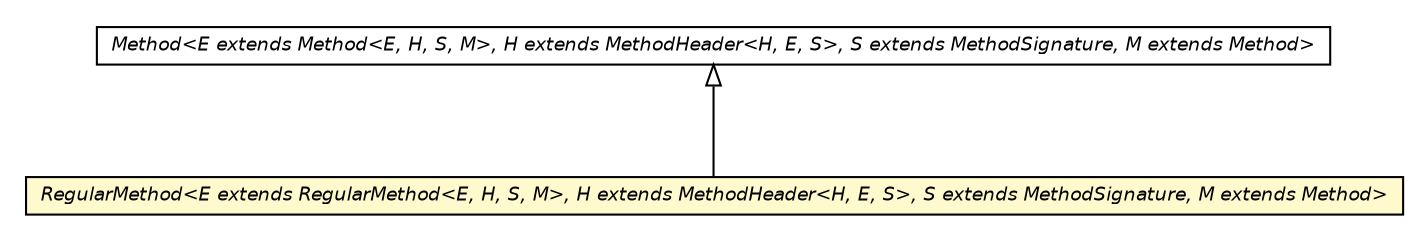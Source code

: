 #!/usr/local/bin/dot
#
# Class diagram 
# Generated by UMLGraph version 5.2 (http://www.umlgraph.org/)
#

digraph G {
	edge [fontname="Helvetica",fontsize=10,labelfontname="Helvetica",labelfontsize=10];
	node [fontname="Helvetica",fontsize=10,shape=plaintext];
	nodesep=0.25;
	ranksep=0.5;
	// chameleon.core.method.RegularMethod<E extends chameleon.core.method.RegularMethod<E, H, S, M>, H extends chameleon.core.method.MethodHeader<H, E, S>, S extends chameleon.core.method.MethodSignature, M extends chameleon.core.method.Method>
	c12746 [label=<<table title="chameleon.core.method.RegularMethod" border="0" cellborder="1" cellspacing="0" cellpadding="2" port="p" bgcolor="lemonChiffon" href="./RegularMethod.html">
		<tr><td><table border="0" cellspacing="0" cellpadding="1">
<tr><td align="center" balign="center"><font face="Helvetica-Oblique"> RegularMethod&lt;E extends RegularMethod&lt;E, H, S, M&gt;, H extends MethodHeader&lt;H, E, S&gt;, S extends MethodSignature, M extends Method&gt; </font></td></tr>
		</table></td></tr>
		</table>>, fontname="Helvetica", fontcolor="black", fontsize=9.0];
	// chameleon.core.method.Method<E extends chameleon.core.method.Method<E, H, S, M>, H extends chameleon.core.method.MethodHeader<H, E, S>, S extends chameleon.core.method.MethodSignature, M extends chameleon.core.method.Method>
	c12753 [label=<<table title="chameleon.core.method.Method" border="0" cellborder="1" cellspacing="0" cellpadding="2" port="p" href="./Method.html">
		<tr><td><table border="0" cellspacing="0" cellpadding="1">
<tr><td align="center" balign="center"><font face="Helvetica-Oblique"> Method&lt;E extends Method&lt;E, H, S, M&gt;, H extends MethodHeader&lt;H, E, S&gt;, S extends MethodSignature, M extends Method&gt; </font></td></tr>
		</table></td></tr>
		</table>>, fontname="Helvetica", fontcolor="black", fontsize=9.0];
	//chameleon.core.method.RegularMethod<E extends chameleon.core.method.RegularMethod<E, H, S, M>, H extends chameleon.core.method.MethodHeader<H, E, S>, S extends chameleon.core.method.MethodSignature, M extends chameleon.core.method.Method> extends chameleon.core.method.Method<E, H, S, M>
	c12753:p -> c12746:p [dir=back,arrowtail=empty];
}

